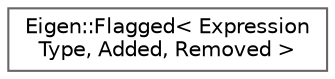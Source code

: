 digraph "Graphical Class Hierarchy"
{
 // LATEX_PDF_SIZE
  bgcolor="transparent";
  edge [fontname=Helvetica,fontsize=10,labelfontname=Helvetica,labelfontsize=10];
  node [fontname=Helvetica,fontsize=10,shape=box,height=0.2,width=0.4];
  rankdir="LR";
  Node0 [id="Node000000",label="Eigen::Flagged\< Expression\lType, Added, Removed \>",height=0.2,width=0.4,color="grey40", fillcolor="white", style="filled",URL="$classEigen_1_1Flagged.html",tooltip=" "];
}
